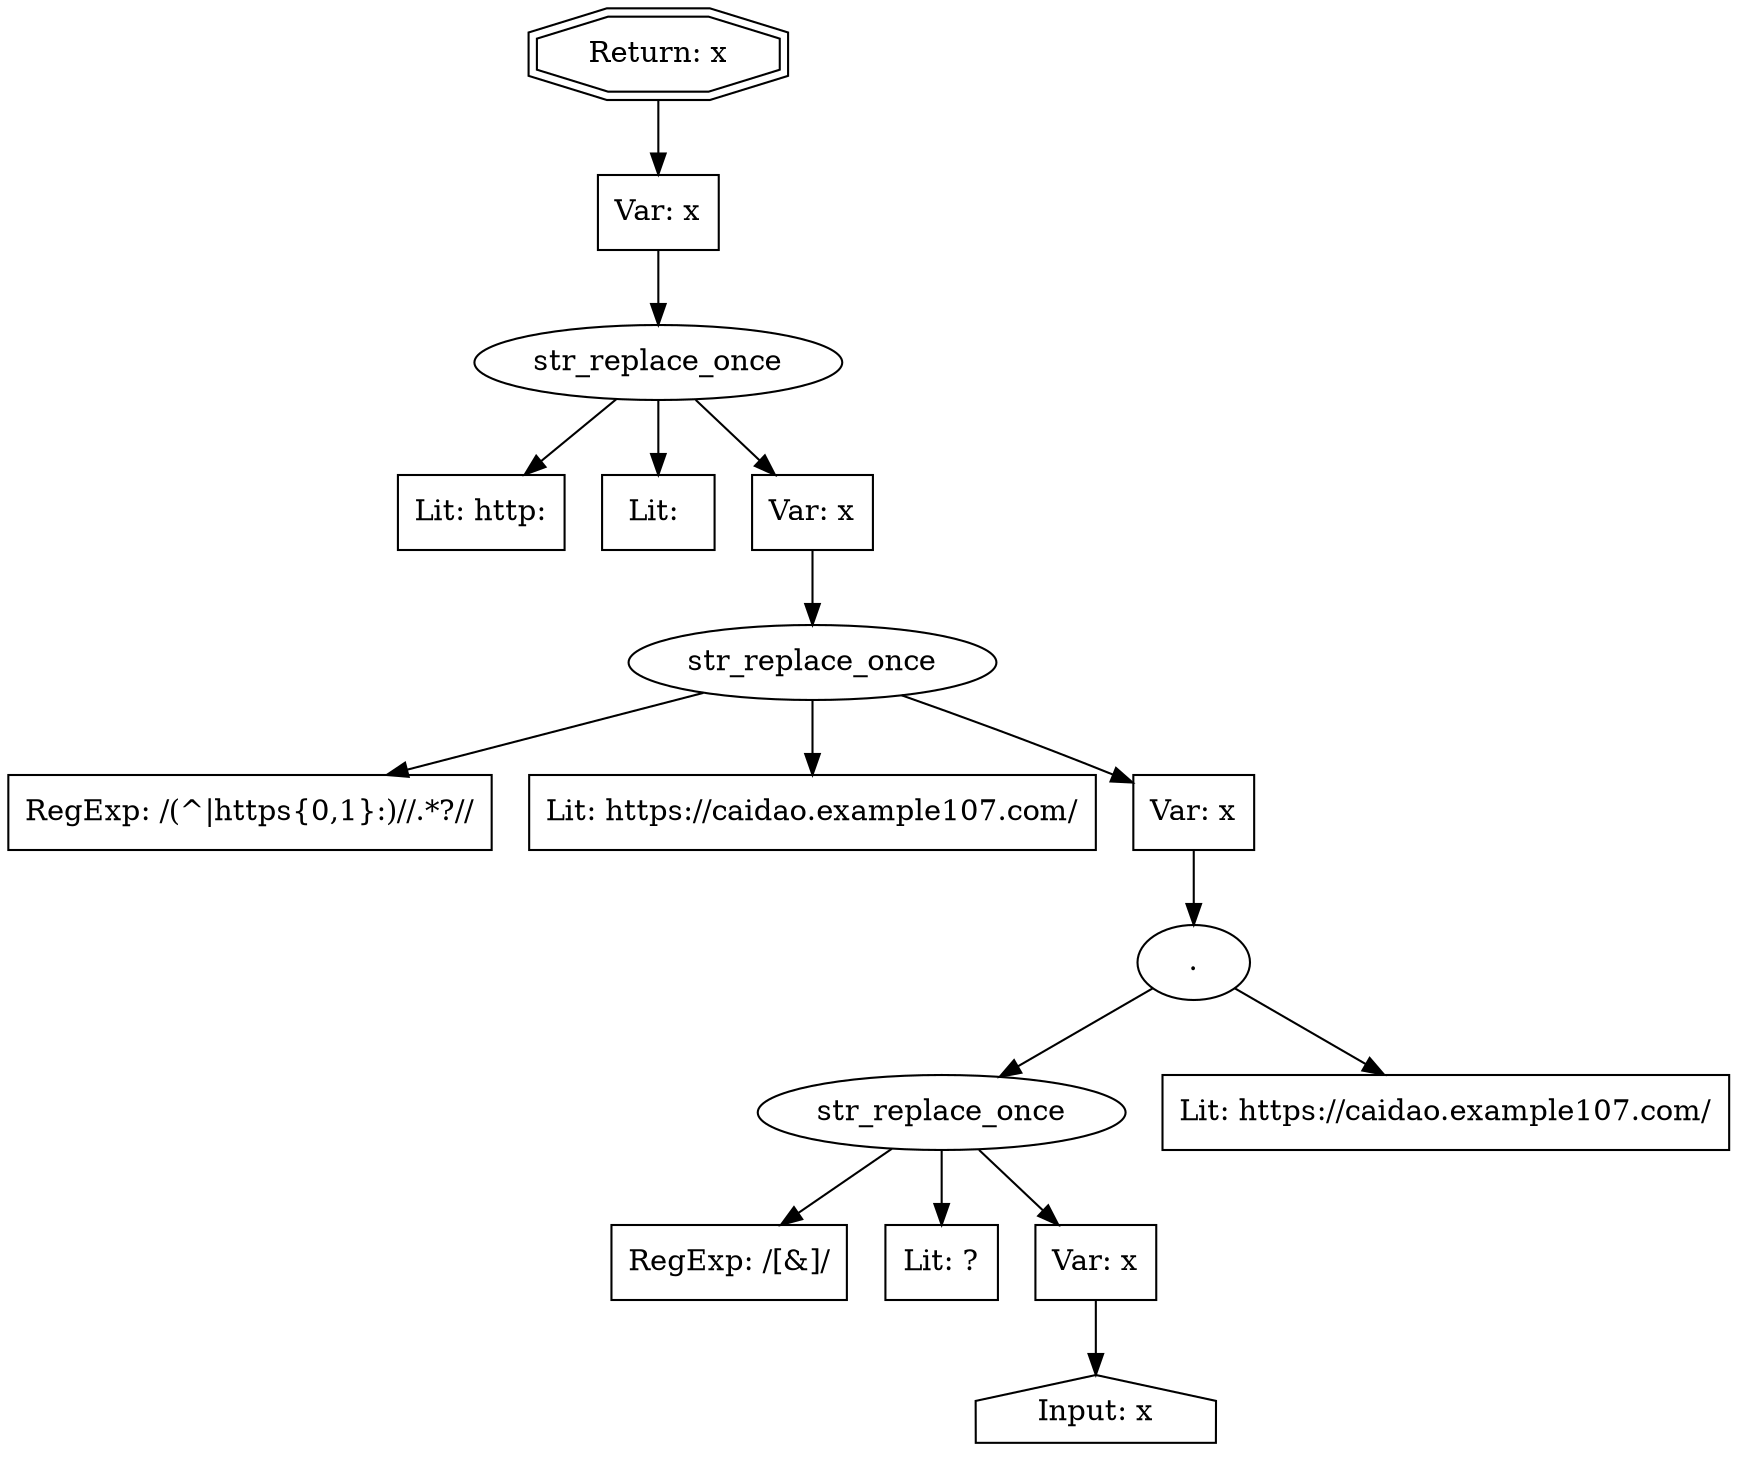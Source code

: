 // Finding: 7d96fb7d-44d8-4e43-b275-2f7d94c50c4a
// Finding.url: https://caidao.example107.com/1037523/index.html?utm_medium=dkz##"></iframe></style></script></object></embed></textarea><img src=x onerror=taintfoxLog('011f7fade0c54cf7acc23f54c37dfe04')><!--/*
// Finding.parentloc: https://caidao.example107.com/1037523/index.html?utm_medium=dkz##"></iframe></style></script></object></embed></textarea><img src=x onerror=taintfoxLog('011f7fade0c54cf7acc23f54c37dfe04')><!--/*
// Finding.domain: caidao.example107.com
// Finding.base_domain: example107.com
// Finding.source: location.href
// Finding.sink: innerHTML
// Sanitizer.score: 1
// Sanitizer.name: payUrlFrom
// Sanitizer.location: https://imgcd.example107.com/resourcef5c62928/teacher/js/index.js?_v=20210329&f5c62928 - gettag/<:697:49
// Finding.begin: 92
// Finding.end: 99
// Finding.original_uuid: 9f36adb1-485a-40c9-91ca-1c8e754a8e71
// Finding.TwentyFiveMillionFlowsId: -1733242368
// Finding.script: https://imgcd.example107.com/js/jquery.js
// Finding.line: 3
// Exploit.uuid: 011f7fad-e0c5-4cf7-acc2-3f54c37dfe04
// Exploit.success: false
// Exploit.status: validated
// Exploit.method: C
// Exploit.type: html
// Exploit.token: attribute
// Exploit.content: data-url
// Exploit.quote_type: "
// Exploit.tag: a
// Exploit.break_out: #"></iframe></style></script></object></embed></textarea><img src=x onerror=
// Exploit.break_in: ><!--/*
// Exploit.payload: #"></iframe></style></script></object></embed></textarea><img src=x onerror=taintfoxLog(1)><!--/*
// Exploit.begin_taint_url: 30
// Exploit.end_taint_url: 37
// Exploit.replace_begin_url: 63
// Exploit.replace_end_url: 63
// Exploit.replace_begin_param: 378
// Exploit.replace_end_param: 378
// Issues.LargestEncodeAttrStringChain: 0
// Issues.LargestTextFragmentEncodeChainLength: 0
// Issues.HasApproximation: false
// Issues.HasMissingImplementation: false
// Issues.HasInfiniteRegexWithFunctionReplacer: false
// Issues.MergedSplitAndJoins: false
// Issues.HasUrlInRhsOfReplace: true
// Issues.HasUrlInLhsOfReplace: false
// Issues.HasCookieValueInLhsOfreplace: false
// Issues.HasCookieValueInRhsOfreplace: false
// Issues.HasCookieValueInMatchPattern: false
// Issues.HasCookieValueInExecPattern: false
// Issues.RemovedLRConcats: false
// Issues.RemovedReplaceArtifacts: false
// Issues.HasUrlInMatchPattern: false
// Issues.HasUrlInExecPattern: false
// Issues.RemovedNOPreplaces: false
// Issues.Known_sanitizer: false
// DepGraph.hash: 1129161699
// DepGraph.sanitizer_hash: 1074031079
// Part of the URL ('https://caidao.example107.com/') found in right hand side of replace 
digraph cfg {
n0 [shape=house, label="Input: x"];
n1 [shape=ellipse, label="str_replace_once"];
n2 [shape=box, label="RegExp: /[&]/"];
n3 [shape=box, label="Lit: ?"];
n4 [shape=box, label="Var: x"];
n5 [shape=ellipse, label="."];
n6 [shape=box, label="Lit: https://caidao.example107.com/"];
n7 [shape=ellipse, label="str_replace_once"];
n8 [shape=box, label="RegExp: /(^|https{0,1}:)\/\/.*?\//"];
n9 [shape=box, label="Lit: https://caidao.example107.com/"];
n10 [shape=box, label="Var: x"];
n11 [shape=ellipse, label="str_replace_once"];
n12 [shape=box, label="Lit: http:"];
n13 [shape=box, label="Lit: "];
n14 [shape=box, label="Var: x"];
n15 [shape=box, label="Var: x"];
n16 [shape=doubleoctagon, label="Return: x"];
n4 -> n0;
n1 -> n2;
n1 -> n3;
n1 -> n4;
n5 -> n6;
n5 -> n1;
n10 -> n5;
n7 -> n8;
n7 -> n9;
n7 -> n10;
n14 -> n7;
n11 -> n12;
n11 -> n13;
n11 -> n14;
n15 -> n11;
n16 -> n15;
}